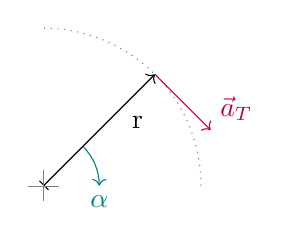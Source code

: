 \begin{tikzpicture}

	\coordinate (O) at (0,0);
	\coordinate (Rnode) at (1,1);
	\coordinate (R) at (1.414,1.414);

	\draw [gray, dotted, thin] (2,0) arc [radius=2, start angle=0, end angle=90];
	\draw [|->] (O) -- (Rnode) node [below right] {r} -- (R);
	\draw [purple,->] (R) -- +(0.5*1.414,-0.5*1.414) node [above right] {$\vec{a}_T$};

	\draw [gray, ultra thin] (-0.2,0) -- (0.2,0);
	\draw [gray, ultra thin] (0,-0.2) -- (0,0.2);

	\draw [thin, <-, teal] (0.707,0) arc [radius=0.707, start angle=0, end angle=45];
	\node [below, teal] at (0.707,0) {$\alpha$};

\end{tikzpicture}